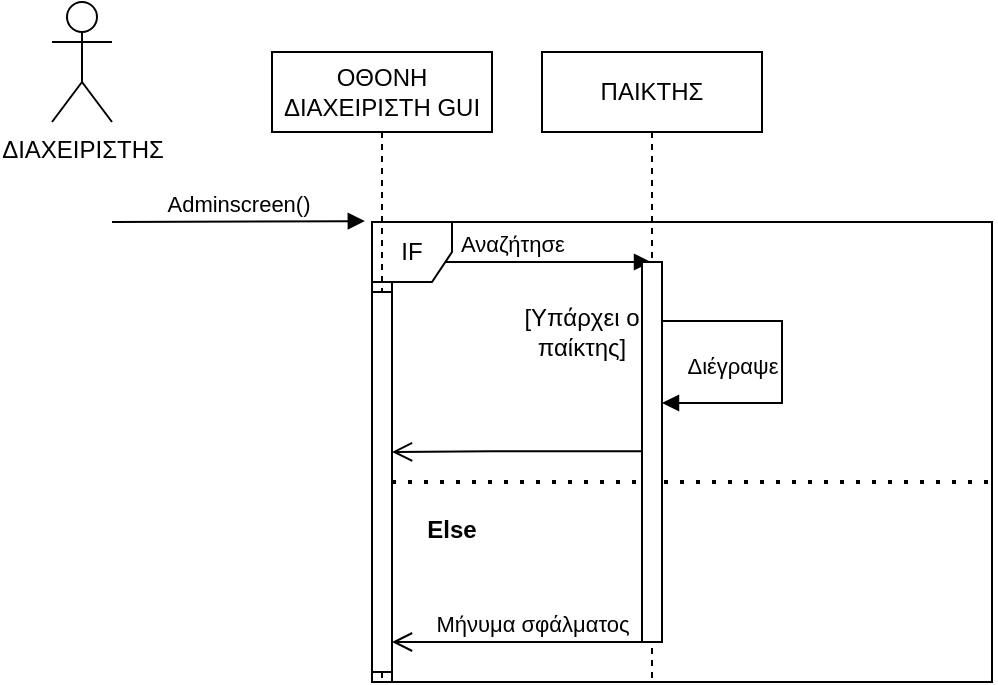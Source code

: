 <mxfile version="18.1.1" type="device"><diagram id="kgpKYQtTHZ0yAKxKKP6v" name="Page-1"><mxGraphModel dx="1863" dy="456" grid="0" gridSize="10" guides="1" tooltips="1" connect="1" arrows="1" fold="1" page="1" pageScale="1" pageWidth="850" pageHeight="1100" math="0" shadow="0"><root><mxCell id="0"/><mxCell id="1" parent="0"/><mxCell id="Bc2SlUVs3LdDelOjxjiG-2" value="ΔΙΑΧΕΙΡΙΣΤΗΣ" style="shape=umlActor;verticalLabelPosition=bottom;verticalAlign=top;html=1;" parent="1" vertex="1"><mxGeometry x="-40" y="130" width="30" height="60" as="geometry"/></mxCell><mxCell id="Bc2SlUVs3LdDelOjxjiG-3" value="Adminscreen()" style="html=1;verticalAlign=bottom;endArrow=block;rounded=0;entryX=-0.359;entryY=-0.002;entryDx=0;entryDy=0;entryPerimeter=0;" parent="1" target="Bc2SlUVs3LdDelOjxjiG-7" edge="1"><mxGeometry x="0.004" width="80" relative="1" as="geometry"><mxPoint x="-10" y="240.0" as="sourcePoint"/><mxPoint x="129.5" y="240.0" as="targetPoint"/><mxPoint as="offset"/></mxGeometry></mxCell><mxCell id="Bc2SlUVs3LdDelOjxjiG-7" value="" style="html=1;points=[];perimeter=orthogonalPerimeter;" parent="1" vertex="1"><mxGeometry x="120" y="240" width="10" height="230" as="geometry"/></mxCell><mxCell id="Bc2SlUVs3LdDelOjxjiG-9" value="" style="html=1;points=[];perimeter=orthogonalPerimeter;" parent="1" vertex="1"><mxGeometry x="255" y="260" width="10" height="190" as="geometry"/></mxCell><mxCell id="Bc2SlUVs3LdDelOjxjiG-10" value="Αναζήτησε" style="html=1;verticalAlign=bottom;endArrow=block;rounded=0;" parent="1" edge="1"><mxGeometry x="0.004" width="80" relative="1" as="geometry"><mxPoint x="120" y="260.0" as="sourcePoint"/><mxPoint x="259.5" y="260.0" as="targetPoint"/><mxPoint as="offset"/></mxGeometry></mxCell><mxCell id="Bc2SlUVs3LdDelOjxjiG-12" value="IF" style="shape=umlFrame;whiteSpace=wrap;html=1;width=40;height=30;" parent="1" vertex="1"><mxGeometry x="120" y="240" width="310" height="230" as="geometry"/></mxCell><mxCell id="Bc2SlUVs3LdDelOjxjiG-13" value="[Υπάρχει ο παίκτης]" style="text;html=1;strokeColor=none;fillColor=none;align=center;verticalAlign=middle;whiteSpace=wrap;rounded=0;fontColor=default;" parent="1" vertex="1"><mxGeometry x="195" y="280" width="60" height="30" as="geometry"/></mxCell><mxCell id="Bc2SlUVs3LdDelOjxjiG-14" value="" style="endArrow=none;dashed=1;html=1;dashPattern=1 3;strokeWidth=2;rounded=0;" parent="1" edge="1"><mxGeometry width="50" height="50" relative="1" as="geometry"><mxPoint x="130" y="370" as="sourcePoint"/><mxPoint x="430" y="370" as="targetPoint"/><Array as="points"/></mxGeometry></mxCell><mxCell id="Bc2SlUVs3LdDelOjxjiG-15" value="Διέγραψε" style="html=1;verticalAlign=bottom;endArrow=block;rounded=0;" parent="1" edge="1"><mxGeometry x="0.565" y="-10" width="80" relative="1" as="geometry"><mxPoint x="265" y="289.5" as="sourcePoint"/><mxPoint x="265" y="330.5" as="targetPoint"/><mxPoint as="offset"/><Array as="points"><mxPoint x="325" y="289.5"/><mxPoint x="325" y="330.5"/></Array></mxGeometry></mxCell><mxCell id="Bc2SlUVs3LdDelOjxjiG-17" value="Else" style="text;align=center;fontStyle=1;verticalAlign=middle;spacingLeft=3;spacingRight=3;strokeColor=none;rotatable=0;points=[[0,0.5],[1,0.5]];portConstraint=eastwest;fontColor=default;" parent="1" vertex="1"><mxGeometry x="120" y="380" width="80" height="26" as="geometry"/></mxCell><mxCell id="Bc2SlUVs3LdDelOjxjiG-18" value="Μήνυμα σφάλματος" style="html=1;verticalAlign=bottom;endArrow=open;endSize=8;rounded=0;fontColor=default;" parent="1" edge="1"><mxGeometry x="-0.12" relative="1" as="geometry"><mxPoint x="255" y="450" as="sourcePoint"/><mxPoint x="130" y="450" as="targetPoint"/><Array as="points"><mxPoint x="255" y="450"/></Array><mxPoint as="offset"/></mxGeometry></mxCell><mxCell id="Bc2SlUVs3LdDelOjxjiG-19" value="" style="html=1;verticalAlign=bottom;endArrow=open;endSize=8;rounded=0;strokeColor=#000000;" parent="1" edge="1"><mxGeometry relative="1" as="geometry"><mxPoint x="255" y="354.66" as="sourcePoint"/><mxPoint x="130" y="355" as="targetPoint"/><Array as="points"><mxPoint x="180" y="354.66"/></Array></mxGeometry></mxCell><mxCell id="Wyn5xKTJlFVSzQ2vPq9V-3" value="ΟΘΟΝΗ ΔΙΑΧΕΙΡΙΣΤΗ GUI" style="shape=umlLifeline;perimeter=lifelinePerimeter;whiteSpace=wrap;html=1;container=1;collapsible=0;recursiveResize=0;outlineConnect=0;" parent="1" vertex="1"><mxGeometry x="70" y="155" width="110" height="315" as="geometry"/></mxCell><mxCell id="DHaoK9zYHIZAb42C7mNt-1" value="" style="html=1;points=[];perimeter=orthogonalPerimeter;strokeColor=#000000;" vertex="1" parent="Wyn5xKTJlFVSzQ2vPq9V-3"><mxGeometry x="50" y="120" width="10" height="190" as="geometry"/></mxCell><mxCell id="m01VGMEZmQEB3gHaLYp7-1" value="ΠΑΙΚΤΗΣ" style="shape=umlLifeline;perimeter=lifelinePerimeter;whiteSpace=wrap;html=1;container=1;collapsible=0;recursiveResize=0;outlineConnect=0;" parent="1" vertex="1"><mxGeometry x="205" y="155" width="110" height="315" as="geometry"/></mxCell><mxCell id="m01VGMEZmQEB3gHaLYp7-2" value="" style="html=1;points=[];perimeter=orthogonalPerimeter;" parent="m01VGMEZmQEB3gHaLYp7-1" vertex="1"><mxGeometry x="50" y="105" width="10" height="190" as="geometry"/></mxCell></root></mxGraphModel></diagram></mxfile>
